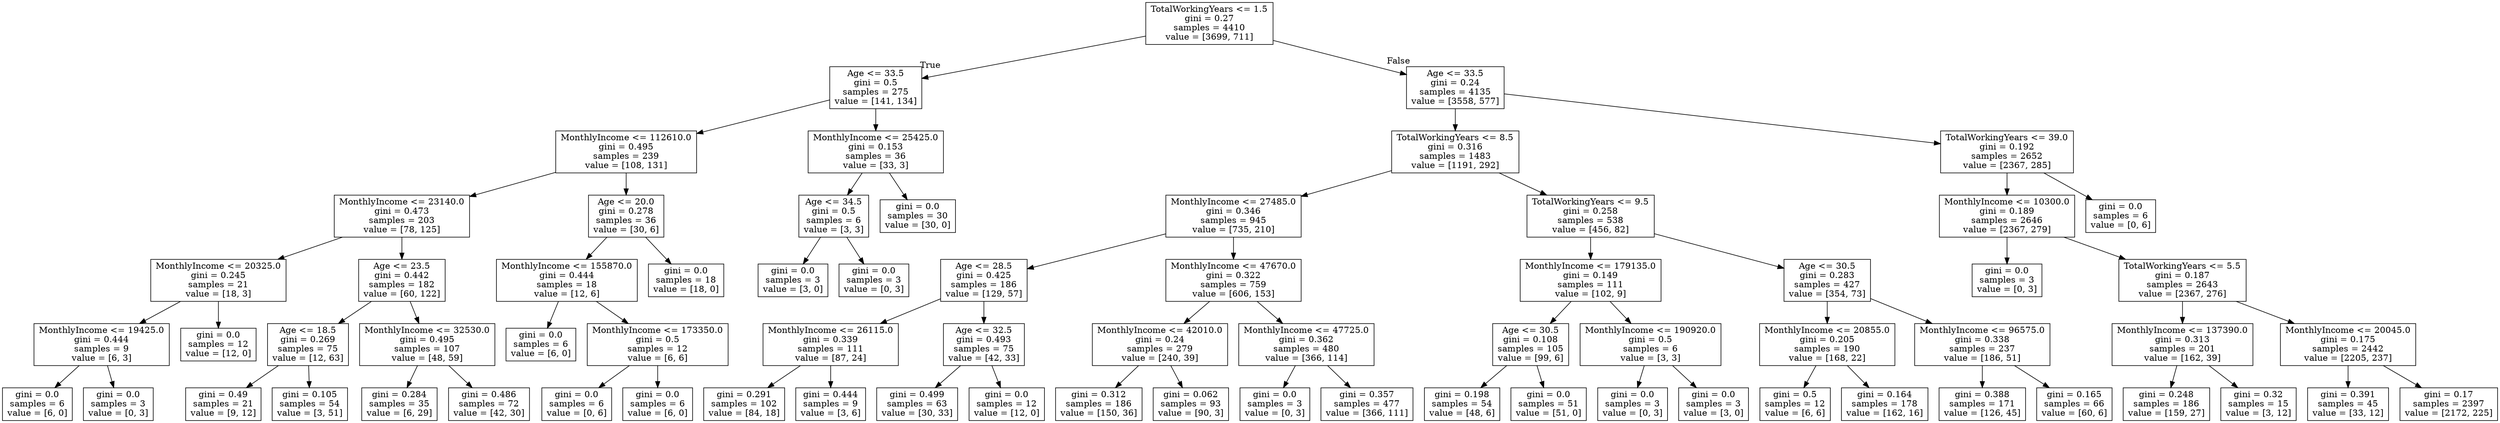 digraph Tree {
node [shape=box] ;
0 [label="TotalWorkingYears <= 1.5\ngini = 0.27\nsamples = 4410\nvalue = [3699, 711]"] ;
1 [label="Age <= 33.5\ngini = 0.5\nsamples = 275\nvalue = [141, 134]"] ;
0 -> 1 [labeldistance=2.5, labelangle=45, headlabel="True"] ;
2 [label="MonthlyIncome <= 112610.0\ngini = 0.495\nsamples = 239\nvalue = [108, 131]"] ;
1 -> 2 ;
3 [label="MonthlyIncome <= 23140.0\ngini = 0.473\nsamples = 203\nvalue = [78, 125]"] ;
2 -> 3 ;
4 [label="MonthlyIncome <= 20325.0\ngini = 0.245\nsamples = 21\nvalue = [18, 3]"] ;
3 -> 4 ;
5 [label="MonthlyIncome <= 19425.0\ngini = 0.444\nsamples = 9\nvalue = [6, 3]"] ;
4 -> 5 ;
6 [label="gini = 0.0\nsamples = 6\nvalue = [6, 0]"] ;
5 -> 6 ;
7 [label="gini = 0.0\nsamples = 3\nvalue = [0, 3]"] ;
5 -> 7 ;
8 [label="gini = 0.0\nsamples = 12\nvalue = [12, 0]"] ;
4 -> 8 ;
9 [label="Age <= 23.5\ngini = 0.442\nsamples = 182\nvalue = [60, 122]"] ;
3 -> 9 ;
10 [label="Age <= 18.5\ngini = 0.269\nsamples = 75\nvalue = [12, 63]"] ;
9 -> 10 ;
11 [label="gini = 0.49\nsamples = 21\nvalue = [9, 12]"] ;
10 -> 11 ;
12 [label="gini = 0.105\nsamples = 54\nvalue = [3, 51]"] ;
10 -> 12 ;
13 [label="MonthlyIncome <= 32530.0\ngini = 0.495\nsamples = 107\nvalue = [48, 59]"] ;
9 -> 13 ;
14 [label="gini = 0.284\nsamples = 35\nvalue = [6, 29]"] ;
13 -> 14 ;
15 [label="gini = 0.486\nsamples = 72\nvalue = [42, 30]"] ;
13 -> 15 ;
16 [label="Age <= 20.0\ngini = 0.278\nsamples = 36\nvalue = [30, 6]"] ;
2 -> 16 ;
17 [label="MonthlyIncome <= 155870.0\ngini = 0.444\nsamples = 18\nvalue = [12, 6]"] ;
16 -> 17 ;
18 [label="gini = 0.0\nsamples = 6\nvalue = [6, 0]"] ;
17 -> 18 ;
19 [label="MonthlyIncome <= 173350.0\ngini = 0.5\nsamples = 12\nvalue = [6, 6]"] ;
17 -> 19 ;
20 [label="gini = 0.0\nsamples = 6\nvalue = [0, 6]"] ;
19 -> 20 ;
21 [label="gini = 0.0\nsamples = 6\nvalue = [6, 0]"] ;
19 -> 21 ;
22 [label="gini = 0.0\nsamples = 18\nvalue = [18, 0]"] ;
16 -> 22 ;
23 [label="MonthlyIncome <= 25425.0\ngini = 0.153\nsamples = 36\nvalue = [33, 3]"] ;
1 -> 23 ;
24 [label="Age <= 34.5\ngini = 0.5\nsamples = 6\nvalue = [3, 3]"] ;
23 -> 24 ;
25 [label="gini = 0.0\nsamples = 3\nvalue = [3, 0]"] ;
24 -> 25 ;
26 [label="gini = 0.0\nsamples = 3\nvalue = [0, 3]"] ;
24 -> 26 ;
27 [label="gini = 0.0\nsamples = 30\nvalue = [30, 0]"] ;
23 -> 27 ;
28 [label="Age <= 33.5\ngini = 0.24\nsamples = 4135\nvalue = [3558, 577]"] ;
0 -> 28 [labeldistance=2.5, labelangle=-45, headlabel="False"] ;
29 [label="TotalWorkingYears <= 8.5\ngini = 0.316\nsamples = 1483\nvalue = [1191, 292]"] ;
28 -> 29 ;
30 [label="MonthlyIncome <= 27485.0\ngini = 0.346\nsamples = 945\nvalue = [735, 210]"] ;
29 -> 30 ;
31 [label="Age <= 28.5\ngini = 0.425\nsamples = 186\nvalue = [129, 57]"] ;
30 -> 31 ;
32 [label="MonthlyIncome <= 26115.0\ngini = 0.339\nsamples = 111\nvalue = [87, 24]"] ;
31 -> 32 ;
33 [label="gini = 0.291\nsamples = 102\nvalue = [84, 18]"] ;
32 -> 33 ;
34 [label="gini = 0.444\nsamples = 9\nvalue = [3, 6]"] ;
32 -> 34 ;
35 [label="Age <= 32.5\ngini = 0.493\nsamples = 75\nvalue = [42, 33]"] ;
31 -> 35 ;
36 [label="gini = 0.499\nsamples = 63\nvalue = [30, 33]"] ;
35 -> 36 ;
37 [label="gini = 0.0\nsamples = 12\nvalue = [12, 0]"] ;
35 -> 37 ;
38 [label="MonthlyIncome <= 47670.0\ngini = 0.322\nsamples = 759\nvalue = [606, 153]"] ;
30 -> 38 ;
39 [label="MonthlyIncome <= 42010.0\ngini = 0.24\nsamples = 279\nvalue = [240, 39]"] ;
38 -> 39 ;
40 [label="gini = 0.312\nsamples = 186\nvalue = [150, 36]"] ;
39 -> 40 ;
41 [label="gini = 0.062\nsamples = 93\nvalue = [90, 3]"] ;
39 -> 41 ;
42 [label="MonthlyIncome <= 47725.0\ngini = 0.362\nsamples = 480\nvalue = [366, 114]"] ;
38 -> 42 ;
43 [label="gini = 0.0\nsamples = 3\nvalue = [0, 3]"] ;
42 -> 43 ;
44 [label="gini = 0.357\nsamples = 477\nvalue = [366, 111]"] ;
42 -> 44 ;
45 [label="TotalWorkingYears <= 9.5\ngini = 0.258\nsamples = 538\nvalue = [456, 82]"] ;
29 -> 45 ;
46 [label="MonthlyIncome <= 179135.0\ngini = 0.149\nsamples = 111\nvalue = [102, 9]"] ;
45 -> 46 ;
47 [label="Age <= 30.5\ngini = 0.108\nsamples = 105\nvalue = [99, 6]"] ;
46 -> 47 ;
48 [label="gini = 0.198\nsamples = 54\nvalue = [48, 6]"] ;
47 -> 48 ;
49 [label="gini = 0.0\nsamples = 51\nvalue = [51, 0]"] ;
47 -> 49 ;
50 [label="MonthlyIncome <= 190920.0\ngini = 0.5\nsamples = 6\nvalue = [3, 3]"] ;
46 -> 50 ;
51 [label="gini = 0.0\nsamples = 3\nvalue = [0, 3]"] ;
50 -> 51 ;
52 [label="gini = 0.0\nsamples = 3\nvalue = [3, 0]"] ;
50 -> 52 ;
53 [label="Age <= 30.5\ngini = 0.283\nsamples = 427\nvalue = [354, 73]"] ;
45 -> 53 ;
54 [label="MonthlyIncome <= 20855.0\ngini = 0.205\nsamples = 190\nvalue = [168, 22]"] ;
53 -> 54 ;
55 [label="gini = 0.5\nsamples = 12\nvalue = [6, 6]"] ;
54 -> 55 ;
56 [label="gini = 0.164\nsamples = 178\nvalue = [162, 16]"] ;
54 -> 56 ;
57 [label="MonthlyIncome <= 96575.0\ngini = 0.338\nsamples = 237\nvalue = [186, 51]"] ;
53 -> 57 ;
58 [label="gini = 0.388\nsamples = 171\nvalue = [126, 45]"] ;
57 -> 58 ;
59 [label="gini = 0.165\nsamples = 66\nvalue = [60, 6]"] ;
57 -> 59 ;
60 [label="TotalWorkingYears <= 39.0\ngini = 0.192\nsamples = 2652\nvalue = [2367, 285]"] ;
28 -> 60 ;
61 [label="MonthlyIncome <= 10300.0\ngini = 0.189\nsamples = 2646\nvalue = [2367, 279]"] ;
60 -> 61 ;
62 [label="gini = 0.0\nsamples = 3\nvalue = [0, 3]"] ;
61 -> 62 ;
63 [label="TotalWorkingYears <= 5.5\ngini = 0.187\nsamples = 2643\nvalue = [2367, 276]"] ;
61 -> 63 ;
64 [label="MonthlyIncome <= 137390.0\ngini = 0.313\nsamples = 201\nvalue = [162, 39]"] ;
63 -> 64 ;
65 [label="gini = 0.248\nsamples = 186\nvalue = [159, 27]"] ;
64 -> 65 ;
66 [label="gini = 0.32\nsamples = 15\nvalue = [3, 12]"] ;
64 -> 66 ;
67 [label="MonthlyIncome <= 20045.0\ngini = 0.175\nsamples = 2442\nvalue = [2205, 237]"] ;
63 -> 67 ;
68 [label="gini = 0.391\nsamples = 45\nvalue = [33, 12]"] ;
67 -> 68 ;
69 [label="gini = 0.17\nsamples = 2397\nvalue = [2172, 225]"] ;
67 -> 69 ;
70 [label="gini = 0.0\nsamples = 6\nvalue = [0, 6]"] ;
60 -> 70 ;
}